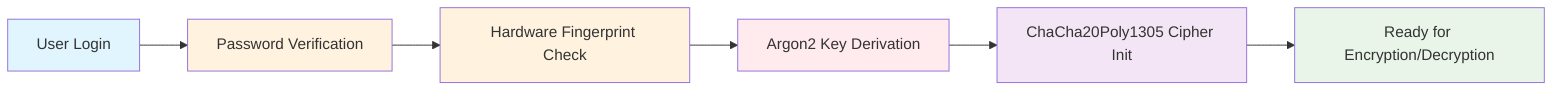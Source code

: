 graph LR
    A[User Login] --> B[Password Verification]
    B --> C[Hardware Fingerprint Check]
    C --> D[Argon2 Key Derivation]
    D --> E[ChaCha20Poly1305 Cipher Init]
    E --> F[Ready for Encryption/Decryption]

    style A fill:#e1f5fe
    style B fill:#fff3e0
    style C fill:#fff3e0
    style D fill:#ffebee
    style E fill:#f3e5f5
    style F fill:#e8f5e8